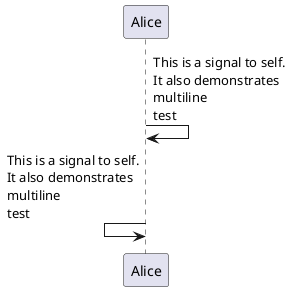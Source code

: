 @startuml

Alice-> Alice: This is a signal to self.\nIt also demonstrates\nmultiline\ntest
Alice<- Alice: This is a signal to self.\nIt also demonstrates\nmultiline\ntest

@enduml